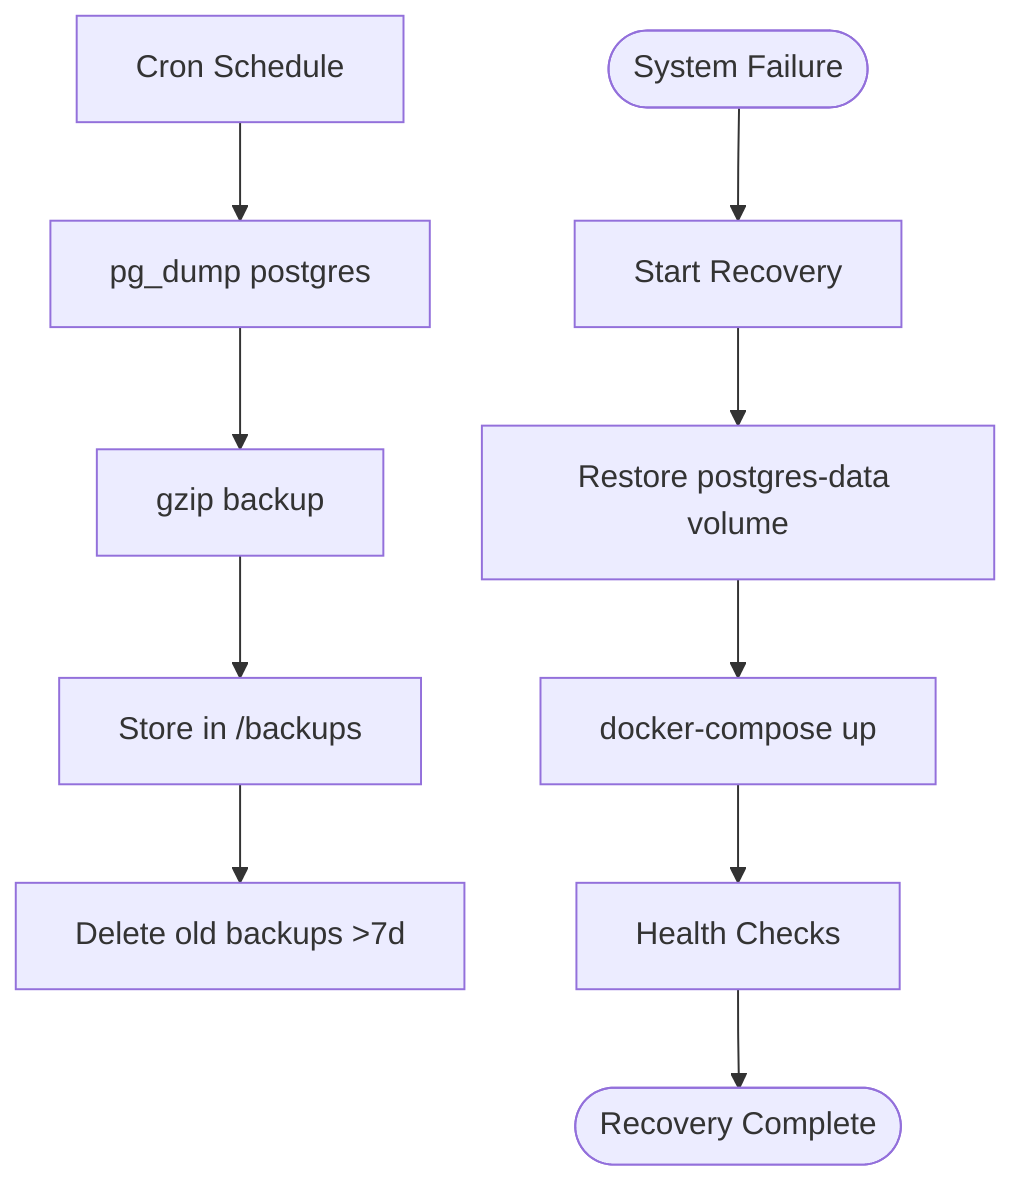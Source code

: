 flowchart TD
    SCHEDULE[Cron Schedule] --> DUMP_DB[pg_dump postgres]
    DUMP_DB --> COMPRESS[gzip backup]
    COMPRESS --> STORE_LOCAL[Store in /backups]
    STORE_LOCAL --> CLEANUP[Delete old backups >7d]

    DISASTER([System Failure]) --> RESTORE_START[Start Recovery]
    RESTORE_START --> RESTORE_DATA[Restore postgres-data volume]
    RESTORE_DATA --> START_SERVICES[docker-compose up]
    START_SERVICES --> VERIFY[Health Checks]
    VERIFY --> COMPLETE([Recovery Complete])